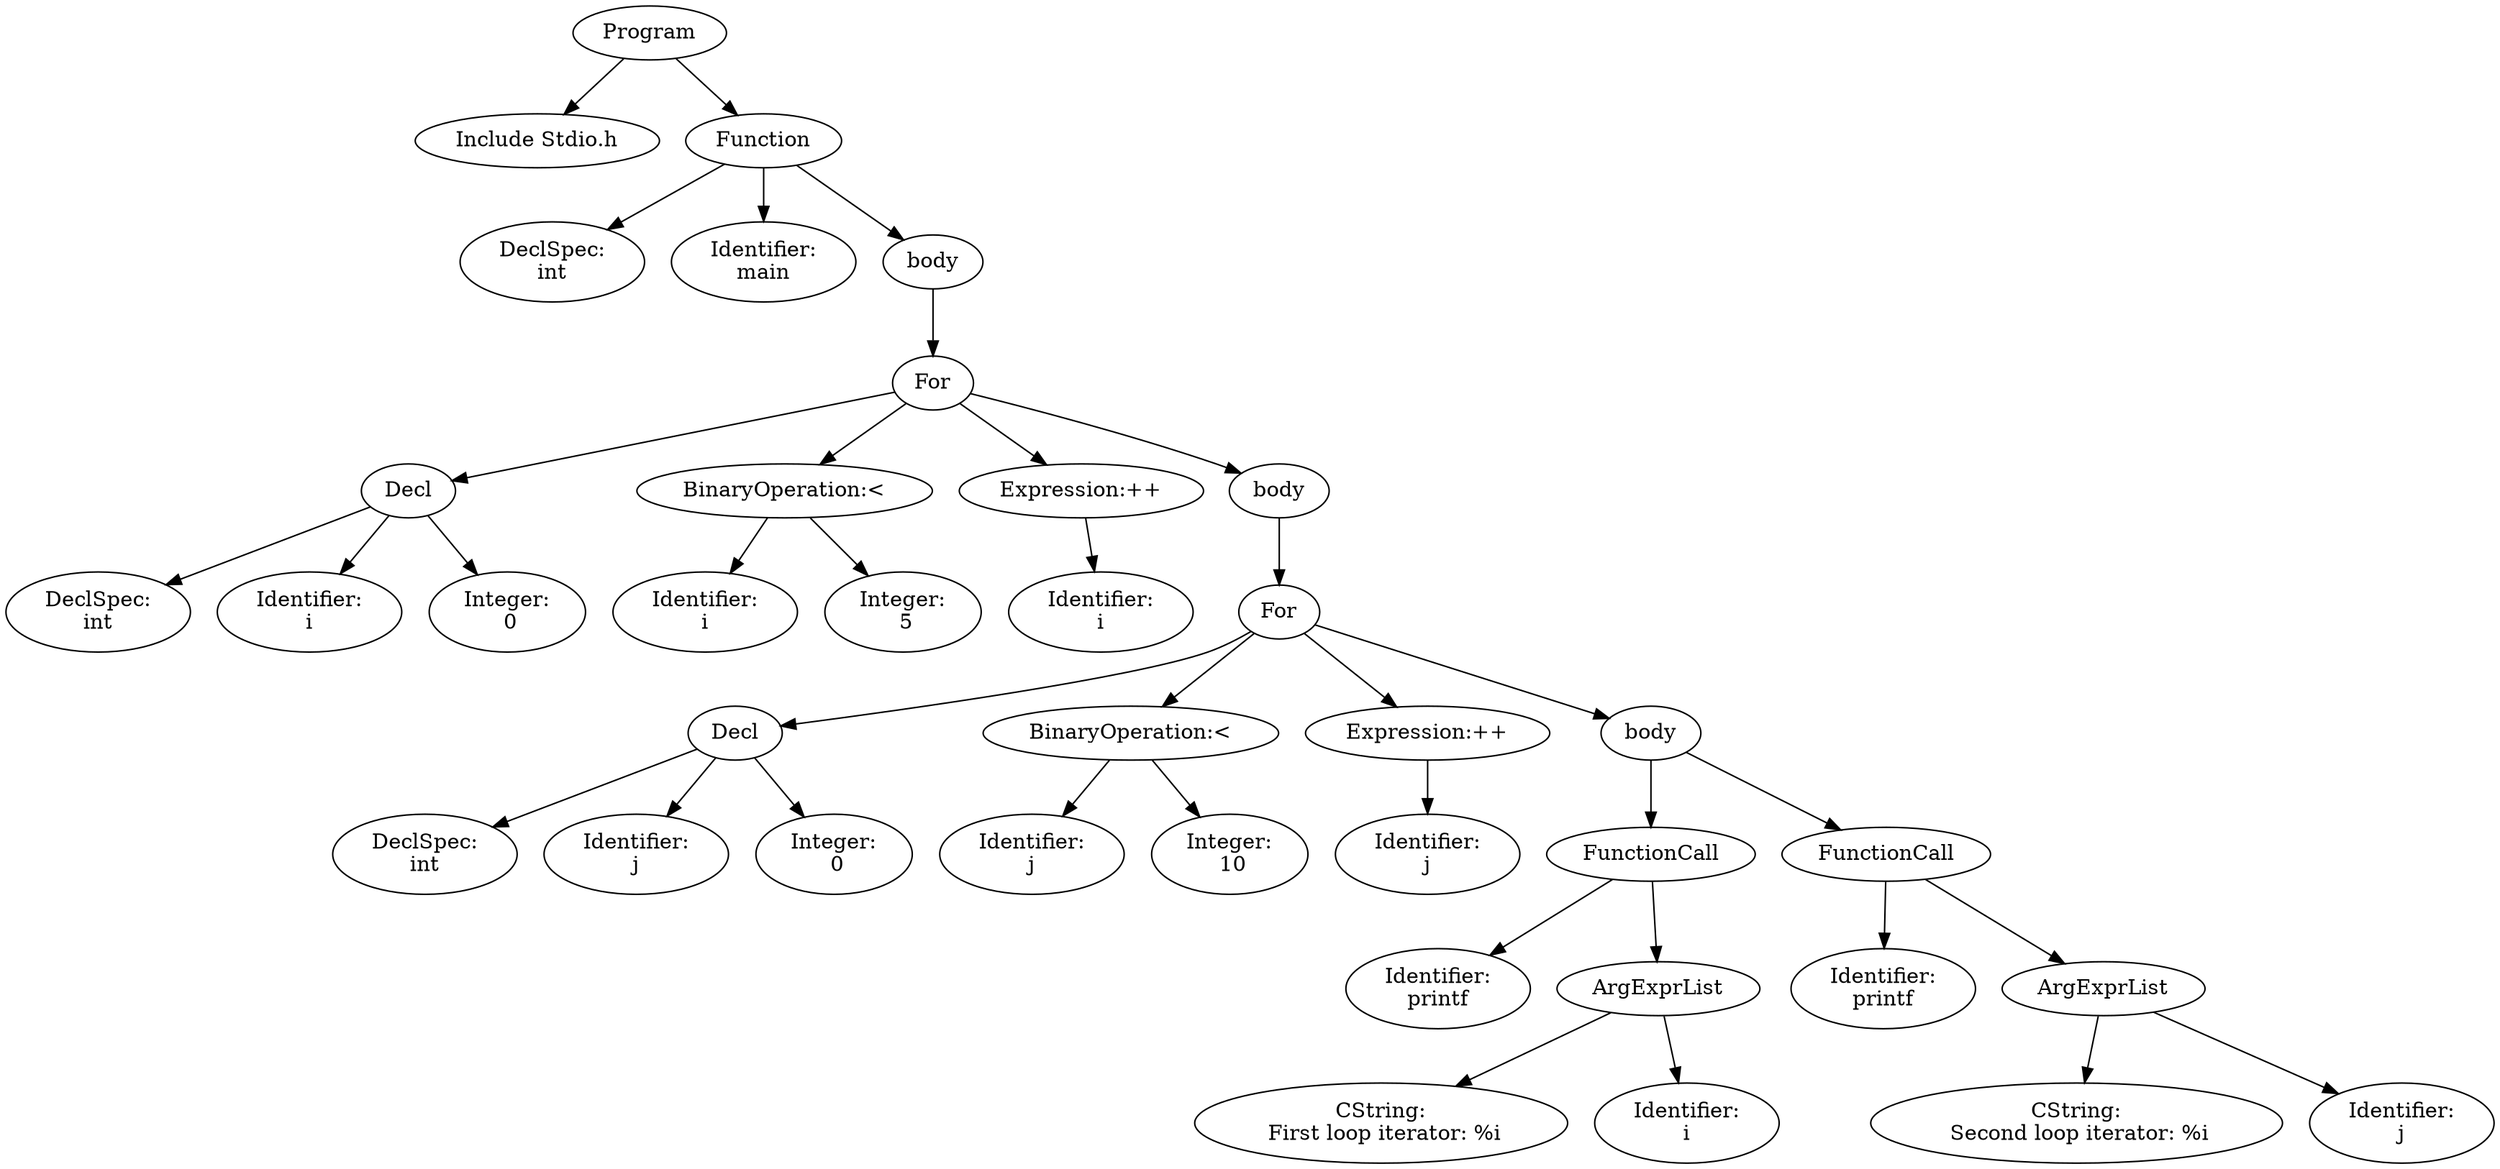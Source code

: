 digraph G {
0 [label="Program"];
0 -> 1;
1[label="Include Stdio.h"];
0 -> 2;
2 [label="Function"];
 2->3;
3 [label = "DeclSpec:
int"];
2->4;
4[label="Identifier:
main"];
2->5;
5[ label = "body"];
5->6;
6[ label = "For"];
6->7;
7 [label="Decl" ];
7->8;
8 [label = "DeclSpec:
int"];
7->9;
9[label="Identifier:
i"];
7->10;
10[label="Integer:
 0"];
6->11;
11 [label = "BinaryOperation:<"];
11->12;
12[label="Identifier:
i"];
11->13;
13[label="Integer:
 5"];
6->14;
14 [ label = "Expression:++"];
14->15;
15[label="Identifier:
i"];
6->16;
16[ label = "body"];
16->17;
17[ label = "For"];
17->18;
18 [label="Decl" ];
18->19;
19 [label = "DeclSpec:
int"];
18->20;
20[label="Identifier:
j"];
18->21;
21[label="Integer:
 0"];
17->22;
22 [label = "BinaryOperation:<"];
22->23;
23[label="Identifier:
j"];
22->24;
24[label="Integer:
 10"];
17->25;
25 [ label = "Expression:++"];
25->26;
26[label="Identifier:
j"];
17->27;
27[ label = "body"];
27->29;
29 [ label = "FunctionCall"];
29->30;
30[label="Identifier:
printf"];
29->31;
31 [ label = "ArgExprList"];
31->32;
32[label="CString:
 First loop iterator: %i\n"];
31->33;
33[label="Identifier:
i"];
27->35;
35 [ label = "FunctionCall"];
35->36;
36[label="Identifier:
printf"];
35->37;
37 [ label = "ArgExprList"];
37->38;
38[label="CString:
 Second loop iterator: %i\n"];
37->39;
39[label="Identifier:
j"];
}